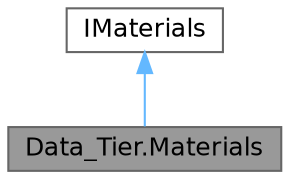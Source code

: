 digraph "Data_Tier.Materials"
{
 // LATEX_PDF_SIZE
  bgcolor="transparent";
  edge [fontname=Helvetica,fontsize=12,labelfontname=Helvetica,labelfontsize=10];
  node [fontname=Helvetica,fontsize=12,shape=box,height=0.2,width=0.4];
  Node1 [id="Node000001",label="Data_Tier.Materials",height=0.2,width=0.4,color="gray40", fillcolor="grey60", style="filled", fontcolor="black",tooltip="Singleton class that manages the materials in the system. Allows adding, checking,..."];
  Node2 -> Node1 [id="edge1_Node000001_Node000002",dir="back",color="steelblue1",style="solid",tooltip=" "];
  Node2 [id="Node000002",label="IMaterials",height=0.2,width=0.4,color="gray40", fillcolor="white", style="filled",URL="$interface_interface___tier_1_1_i_materials.html",tooltip="Methods to implement in the materials class."];
}
